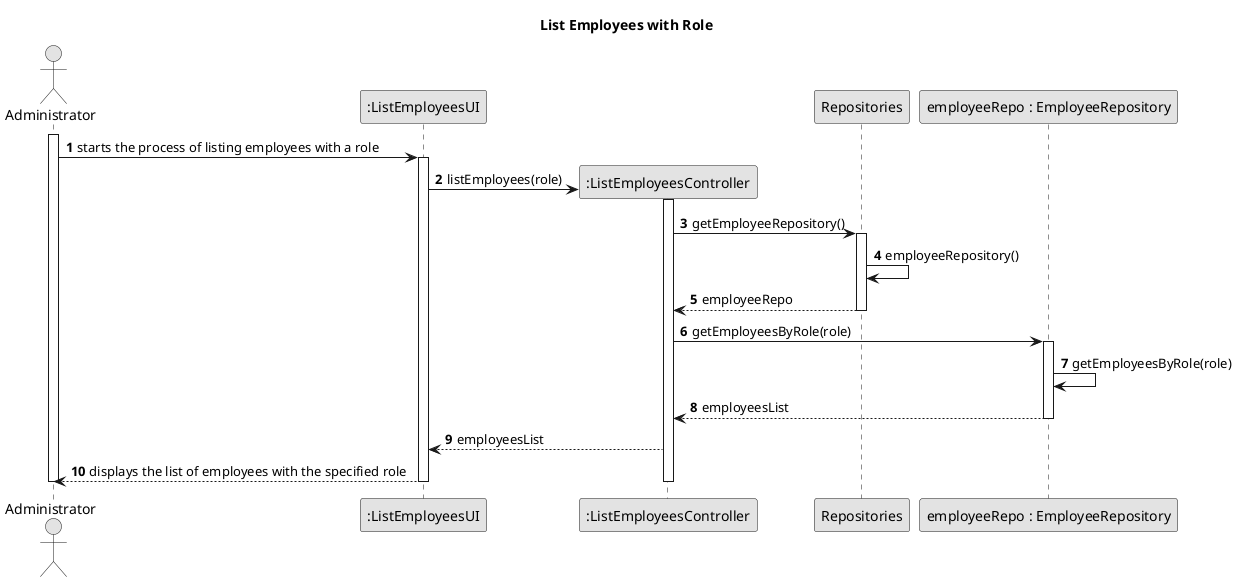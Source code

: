 @startuml
skinparam monochrome true
skinparam packageStyle rectangle
skinparam shadowing false

title List Employees with Role

autonumber

actor Administrator
participant ":ListEmployeesUI" as ui
participant ":ListEmployeesController" as ctrl
participant Repositories
participant "employeeRepo : EmployeeRepository" as employeeRepo

activate Administrator

    Administrator -> ui : starts the process of listing employees with a role
    activate ui
        ui -> ctrl** : listEmployees(role)
        activate ctrl
            ctrl -> Repositories : getEmployeeRepository()
            activate Repositories
                Repositories -> Repositories : employeeRepository()
                Repositories-->ctrl : employeeRepo
            deactivate Repositories
            ctrl -> employeeRepo : getEmployeesByRole(role)
            activate employeeRepo
                employeeRepo -> employeeRepo : getEmployeesByRole(role)
                employeeRepo --> ctrl : employeesList
            deactivate employeeRepo
            ctrl --> ui : employeesList
            ui --> Administrator : displays the list of employees with the specified role
        deactivate ctrl
    deactivate ui

deactivate Administrator

@enduml
